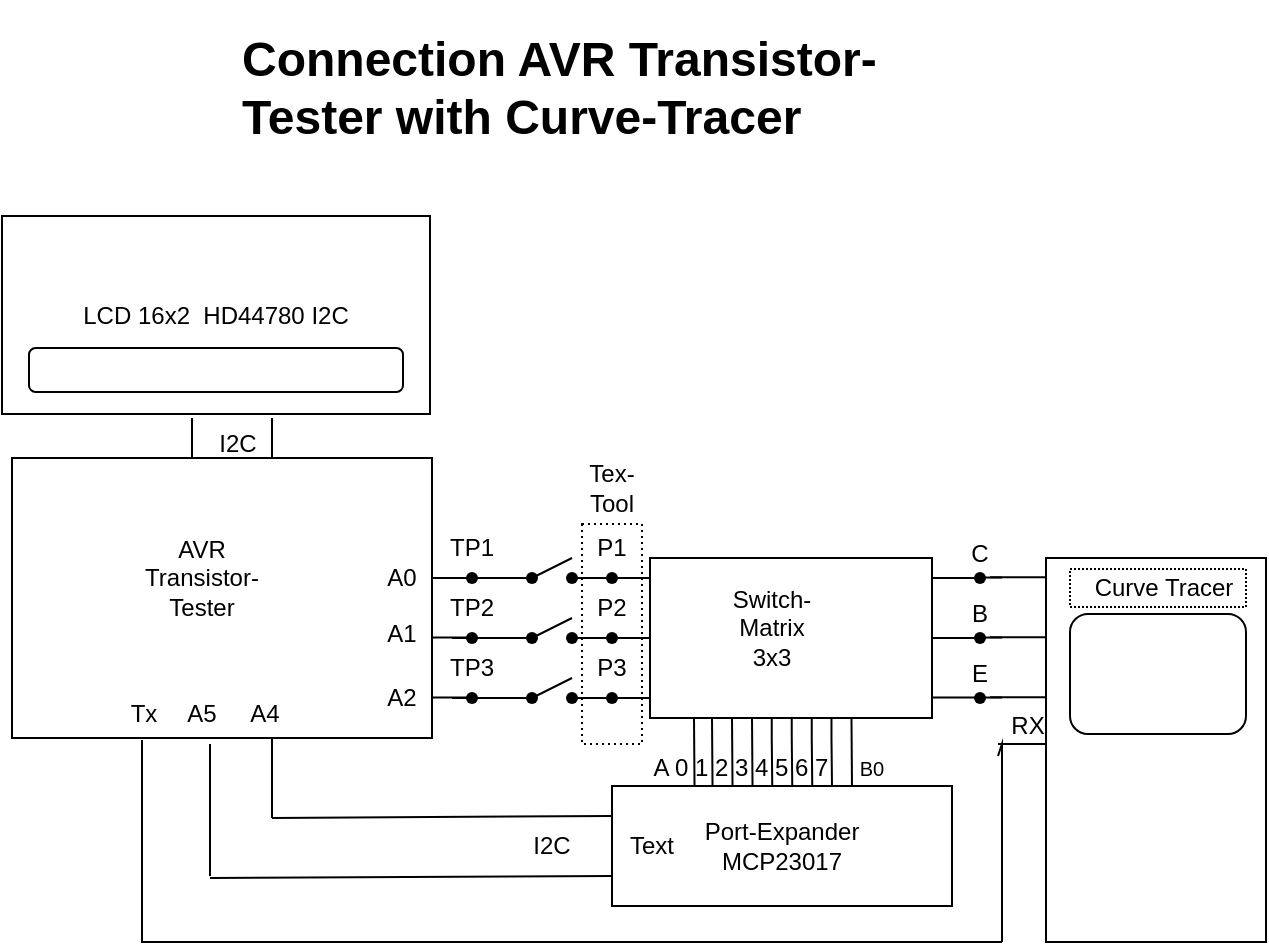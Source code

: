 <mxfile version="20.6.2" type="device"><diagram id="lI857SYCbkYitlPn69QK" name="Seite-1"><mxGraphModel dx="970" dy="1397" grid="1" gridSize="11" guides="1" tooltips="1" connect="1" arrows="1" fold="1" page="1" pageScale="1" pageWidth="1169" pageHeight="827" math="0" shadow="0"><root><mxCell id="0"/><mxCell id="1" parent="0"/><mxCell id="FvCCAjBmCnIEwX7vG4Xx-1" value="&lt;span style=&quot;white-space:pre&quot;&gt;&#9;&lt;/span&gt;" style="rounded=0;whiteSpace=wrap;html=1;" parent="1" vertex="1"><mxGeometry x="220" y="220" width="210" height="140" as="geometry"/></mxCell><mxCell id="FvCCAjBmCnIEwX7vG4Xx-7" value="" style="endArrow=none;html=1;rounded=0;startArrow=none;" parent="1" source="FvCCAjBmCnIEwX7vG4Xx-25" edge="1"><mxGeometry width="50" height="50" relative="1" as="geometry"><mxPoint x="440" y="280" as="sourcePoint"/><mxPoint x="480" y="280" as="targetPoint"/></mxGeometry></mxCell><mxCell id="FvCCAjBmCnIEwX7vG4Xx-8" value="" style="endArrow=none;html=1;rounded=0;startArrow=none;" parent="1" source="FvCCAjBmCnIEwX7vG4Xx-24" edge="1"><mxGeometry width="50" height="50" relative="1" as="geometry"><mxPoint x="440" y="310" as="sourcePoint"/><mxPoint x="480" y="310" as="targetPoint"/></mxGeometry></mxCell><mxCell id="FvCCAjBmCnIEwX7vG4Xx-9" value="" style="endArrow=none;html=1;rounded=0;startArrow=none;" parent="1" source="FvCCAjBmCnIEwX7vG4Xx-29" edge="1"><mxGeometry width="50" height="50" relative="1" as="geometry"><mxPoint x="440" y="340" as="sourcePoint"/><mxPoint x="480" y="340" as="targetPoint"/></mxGeometry></mxCell><mxCell id="FvCCAjBmCnIEwX7vG4Xx-10" value="" style="endArrow=none;html=1;rounded=0;" parent="1" edge="1"><mxGeometry width="50" height="50" relative="1" as="geometry"><mxPoint x="480" y="280" as="sourcePoint"/><mxPoint x="500" y="270" as="targetPoint"/></mxGeometry></mxCell><mxCell id="FvCCAjBmCnIEwX7vG4Xx-11" value="" style="endArrow=none;html=1;rounded=0;startArrow=none;" parent="1" source="FvCCAjBmCnIEwX7vG4Xx-17" edge="1"><mxGeometry width="50" height="50" relative="1" as="geometry"><mxPoint x="480" y="310" as="sourcePoint"/><mxPoint x="500" y="300" as="targetPoint"/></mxGeometry></mxCell><mxCell id="FvCCAjBmCnIEwX7vG4Xx-12" value="" style="endArrow=none;html=1;rounded=0;" parent="1" edge="1"><mxGeometry width="50" height="50" relative="1" as="geometry"><mxPoint x="480" y="340" as="sourcePoint"/><mxPoint x="500" y="330" as="targetPoint"/></mxGeometry></mxCell><mxCell id="FvCCAjBmCnIEwX7vG4Xx-13" value="" style="endArrow=none;html=1;rounded=0;startArrow=none;" parent="1" source="FvCCAjBmCnIEwX7vG4Xx-19" edge="1"><mxGeometry width="50" height="50" relative="1" as="geometry"><mxPoint x="500" y="280" as="sourcePoint"/><mxPoint x="540" y="280" as="targetPoint"/></mxGeometry></mxCell><mxCell id="FvCCAjBmCnIEwX7vG4Xx-14" value="" style="endArrow=none;html=1;rounded=0;startArrow=none;" parent="1" source="FvCCAjBmCnIEwX7vG4Xx-32" edge="1"><mxGeometry width="50" height="50" relative="1" as="geometry"><mxPoint x="500" y="310" as="sourcePoint"/><mxPoint x="540" y="310" as="targetPoint"/></mxGeometry></mxCell><mxCell id="FvCCAjBmCnIEwX7vG4Xx-15" value="" style="endArrow=none;html=1;rounded=0;" parent="1" edge="1"><mxGeometry width="50" height="50" relative="1" as="geometry"><mxPoint x="500" y="340" as="sourcePoint"/><mxPoint x="540" y="340" as="targetPoint"/></mxGeometry></mxCell><mxCell id="FvCCAjBmCnIEwX7vG4Xx-16" value="" style="shape=waypoint;sketch=0;fillStyle=solid;size=6;pointerEvents=1;points=[];fillColor=none;resizable=0;rotatable=0;perimeter=centerPerimeter;snapToPoint=1;" parent="1" vertex="1"><mxGeometry x="460" y="260" width="40" height="40" as="geometry"/></mxCell><mxCell id="FvCCAjBmCnIEwX7vG4Xx-17" value="" style="shape=waypoint;sketch=0;fillStyle=solid;size=6;pointerEvents=1;points=[];fillColor=none;resizable=0;rotatable=0;perimeter=centerPerimeter;snapToPoint=1;" parent="1" vertex="1"><mxGeometry x="460" y="290" width="40" height="40" as="geometry"/></mxCell><mxCell id="FvCCAjBmCnIEwX7vG4Xx-18" value="" style="endArrow=none;html=1;rounded=0;" parent="1" target="FvCCAjBmCnIEwX7vG4Xx-17" edge="1"><mxGeometry width="50" height="50" relative="1" as="geometry"><mxPoint x="480" y="310" as="sourcePoint"/><mxPoint x="500" y="300" as="targetPoint"/></mxGeometry></mxCell><mxCell id="FvCCAjBmCnIEwX7vG4Xx-20" value="" style="shape=waypoint;sketch=0;fillStyle=solid;size=6;pointerEvents=1;points=[];fillColor=none;resizable=0;rotatable=0;perimeter=centerPerimeter;snapToPoint=1;" parent="1" vertex="1"><mxGeometry x="460" y="320" width="40" height="40" as="geometry"/></mxCell><mxCell id="FvCCAjBmCnIEwX7vG4Xx-19" value="" style="shape=waypoint;sketch=0;fillStyle=solid;size=6;pointerEvents=1;points=[];fillColor=none;resizable=0;rotatable=0;perimeter=centerPerimeter;snapToPoint=1;" parent="1" vertex="1"><mxGeometry x="480" y="260" width="40" height="40" as="geometry"/></mxCell><mxCell id="FvCCAjBmCnIEwX7vG4Xx-21" value="" style="endArrow=none;html=1;rounded=0;" parent="1" target="FvCCAjBmCnIEwX7vG4Xx-19" edge="1"><mxGeometry width="50" height="50" relative="1" as="geometry"><mxPoint x="500" y="280" as="sourcePoint"/><mxPoint x="540" y="280" as="targetPoint"/></mxGeometry></mxCell><mxCell id="FvCCAjBmCnIEwX7vG4Xx-22" value="" style="shape=waypoint;sketch=0;fillStyle=solid;size=6;pointerEvents=1;points=[];fillColor=none;resizable=0;rotatable=0;perimeter=centerPerimeter;snapToPoint=1;" parent="1" vertex="1"><mxGeometry x="480" y="290" width="40" height="40" as="geometry"/></mxCell><mxCell id="FvCCAjBmCnIEwX7vG4Xx-23" value="" style="shape=waypoint;sketch=0;fillStyle=solid;size=6;pointerEvents=1;points=[];fillColor=none;resizable=0;rotatable=0;perimeter=centerPerimeter;snapToPoint=1;" parent="1" vertex="1"><mxGeometry x="480" y="320" width="40" height="40" as="geometry"/></mxCell><mxCell id="FvCCAjBmCnIEwX7vG4Xx-25" value="" style="shape=waypoint;sketch=0;fillStyle=solid;size=6;pointerEvents=1;points=[];fillColor=none;resizable=0;rotatable=0;perimeter=centerPerimeter;snapToPoint=1;" parent="1" vertex="1"><mxGeometry x="430" y="260" width="40" height="40" as="geometry"/></mxCell><mxCell id="FvCCAjBmCnIEwX7vG4Xx-26" value="" style="endArrow=none;html=1;rounded=0;" parent="1" target="FvCCAjBmCnIEwX7vG4Xx-25" edge="1"><mxGeometry width="50" height="50" relative="1" as="geometry"><mxPoint x="440" y="280" as="sourcePoint"/><mxPoint x="480" y="280" as="targetPoint"/></mxGeometry></mxCell><mxCell id="FvCCAjBmCnIEwX7vG4Xx-24" value="" style="shape=waypoint;sketch=0;fillStyle=solid;size=6;pointerEvents=1;points=[];fillColor=none;resizable=0;rotatable=0;perimeter=centerPerimeter;snapToPoint=1;" parent="1" vertex="1"><mxGeometry x="430" y="290" width="40" height="40" as="geometry"/></mxCell><mxCell id="FvCCAjBmCnIEwX7vG4Xx-27" value="" style="endArrow=none;html=1;rounded=0;" parent="1" target="FvCCAjBmCnIEwX7vG4Xx-24" edge="1"><mxGeometry width="50" height="50" relative="1" as="geometry"><mxPoint x="440" y="310" as="sourcePoint"/><mxPoint x="480" y="310" as="targetPoint"/></mxGeometry></mxCell><mxCell id="FvCCAjBmCnIEwX7vG4Xx-28" value="" style="shape=waypoint;sketch=0;fillStyle=solid;size=6;pointerEvents=1;points=[];fillColor=none;resizable=0;rotatable=0;perimeter=centerPerimeter;snapToPoint=1;" parent="1" vertex="1"><mxGeometry x="500" y="260" width="40" height="40" as="geometry"/></mxCell><mxCell id="FvCCAjBmCnIEwX7vG4Xx-29" value="" style="shape=waypoint;sketch=0;fillStyle=solid;size=6;pointerEvents=1;points=[];fillColor=none;resizable=0;rotatable=0;perimeter=centerPerimeter;snapToPoint=1;" parent="1" vertex="1"><mxGeometry x="430" y="320" width="40" height="40" as="geometry"/></mxCell><mxCell id="FvCCAjBmCnIEwX7vG4Xx-30" value="" style="endArrow=none;html=1;rounded=0;" parent="1" target="FvCCAjBmCnIEwX7vG4Xx-29" edge="1"><mxGeometry width="50" height="50" relative="1" as="geometry"><mxPoint x="440" y="340" as="sourcePoint"/><mxPoint x="480" y="340" as="targetPoint"/></mxGeometry></mxCell><mxCell id="FvCCAjBmCnIEwX7vG4Xx-31" value="" style="shape=waypoint;sketch=0;fillStyle=solid;size=6;pointerEvents=1;points=[];fillColor=none;resizable=0;rotatable=0;perimeter=centerPerimeter;snapToPoint=1;" parent="1" vertex="1"><mxGeometry x="500" y="320" width="40" height="40" as="geometry"/></mxCell><mxCell id="FvCCAjBmCnIEwX7vG4Xx-32" value="" style="shape=waypoint;sketch=0;fillStyle=solid;size=6;pointerEvents=1;points=[];fillColor=none;resizable=0;rotatable=0;perimeter=centerPerimeter;snapToPoint=1;" parent="1" vertex="1"><mxGeometry x="500" y="290" width="40" height="40" as="geometry"/></mxCell><mxCell id="FvCCAjBmCnIEwX7vG4Xx-33" value="" style="endArrow=none;html=1;rounded=0;" parent="1" target="FvCCAjBmCnIEwX7vG4Xx-32" edge="1"><mxGeometry width="50" height="50" relative="1" as="geometry"><mxPoint x="500" y="310" as="sourcePoint"/><mxPoint x="540" y="310" as="targetPoint"/></mxGeometry></mxCell><mxCell id="FvCCAjBmCnIEwX7vG4Xx-35" value="TP1" style="text;html=1;strokeColor=none;fillColor=none;align=center;verticalAlign=middle;whiteSpace=wrap;rounded=0;" parent="1" vertex="1"><mxGeometry x="420" y="250" width="60" height="30" as="geometry"/></mxCell><mxCell id="FvCCAjBmCnIEwX7vG4Xx-36" value="" style="endArrow=none;html=1;rounded=0;" parent="1" edge="1"><mxGeometry width="50" height="50" relative="1" as="geometry"><mxPoint x="430" y="280" as="sourcePoint"/><mxPoint x="450" y="280" as="targetPoint"/><Array as="points"><mxPoint x="440" y="280"/></Array></mxGeometry></mxCell><mxCell id="FvCCAjBmCnIEwX7vG4Xx-37" value="" style="endArrow=none;html=1;rounded=0;" parent="1" edge="1"><mxGeometry width="50" height="50" relative="1" as="geometry"><mxPoint x="430" y="309.76" as="sourcePoint"/><mxPoint x="450" y="309.76" as="targetPoint"/><Array as="points"/></mxGeometry></mxCell><mxCell id="FvCCAjBmCnIEwX7vG4Xx-38" value="" style="endArrow=none;html=1;rounded=0;" parent="1" edge="1"><mxGeometry width="50" height="50" relative="1" as="geometry"><mxPoint x="430" y="339.76" as="sourcePoint"/><mxPoint x="450" y="339.76" as="targetPoint"/><Array as="points"/></mxGeometry></mxCell><mxCell id="FvCCAjBmCnIEwX7vG4Xx-39" value="TP2" style="text;html=1;strokeColor=none;fillColor=none;align=center;verticalAlign=middle;whiteSpace=wrap;rounded=0;" parent="1" vertex="1"><mxGeometry x="420" y="280" width="60" height="30" as="geometry"/></mxCell><mxCell id="FvCCAjBmCnIEwX7vG4Xx-40" value="TP3" style="text;html=1;strokeColor=none;fillColor=none;align=center;verticalAlign=middle;whiteSpace=wrap;rounded=0;" parent="1" vertex="1"><mxGeometry x="420" y="310" width="60" height="30" as="geometry"/></mxCell><mxCell id="FvCCAjBmCnIEwX7vG4Xx-41" value="P1" style="text;html=1;strokeColor=none;fillColor=none;align=center;verticalAlign=middle;whiteSpace=wrap;rounded=0;" parent="1" vertex="1"><mxGeometry x="490" y="250" width="60" height="30" as="geometry"/></mxCell><mxCell id="FvCCAjBmCnIEwX7vG4Xx-42" value="P2" style="text;html=1;strokeColor=none;fillColor=none;align=center;verticalAlign=middle;whiteSpace=wrap;rounded=0;" parent="1" vertex="1"><mxGeometry x="490" y="280" width="60" height="30" as="geometry"/></mxCell><mxCell id="FvCCAjBmCnIEwX7vG4Xx-43" value="P3" style="text;html=1;strokeColor=none;fillColor=none;align=center;verticalAlign=middle;whiteSpace=wrap;rounded=0;" parent="1" vertex="1"><mxGeometry x="490" y="310" width="60" height="30" as="geometry"/></mxCell><mxCell id="FvCCAjBmCnIEwX7vG4Xx-44" value="" style="rounded=0;whiteSpace=wrap;html=1;" parent="1" vertex="1"><mxGeometry x="539" y="270" width="141" height="80" as="geometry"/></mxCell><mxCell id="FvCCAjBmCnIEwX7vG4Xx-45" value="Switch-&lt;br&gt;Matrix&lt;br&gt;3x3" style="text;html=1;strokeColor=none;fillColor=none;align=center;verticalAlign=middle;whiteSpace=wrap;rounded=0;" parent="1" vertex="1"><mxGeometry x="570" y="290" width="60" height="30" as="geometry"/></mxCell><mxCell id="FvCCAjBmCnIEwX7vG4Xx-46" value="AVR&lt;br&gt;Transistor-&lt;br&gt;Tester" style="text;html=1;strokeColor=none;fillColor=none;align=center;verticalAlign=middle;whiteSpace=wrap;rounded=0;" parent="1" vertex="1"><mxGeometry x="285" y="265" width="60" height="30" as="geometry"/></mxCell><mxCell id="FvCCAjBmCnIEwX7vG4Xx-47" value="LCD 16x2&amp;nbsp; HD44780 I2C&lt;br&gt;" style="rounded=0;whiteSpace=wrap;html=1;" parent="1" vertex="1"><mxGeometry x="215" y="99" width="214" height="99" as="geometry"/></mxCell><mxCell id="FvCCAjBmCnIEwX7vG4Xx-48" value="" style="endArrow=none;html=1;rounded=0;startArrow=none;" parent="1" edge="1"><mxGeometry width="50" height="50" relative="1" as="geometry"><mxPoint x="310" y="209" as="sourcePoint"/><mxPoint x="310" y="200" as="targetPoint"/><Array as="points"><mxPoint x="310" y="210"/></Array></mxGeometry></mxCell><mxCell id="FvCCAjBmCnIEwX7vG4Xx-49" value="" style="endArrow=none;html=1;rounded=0;" parent="1" edge="1"><mxGeometry width="50" height="50" relative="1" as="geometry"><mxPoint x="350" y="220" as="sourcePoint"/><mxPoint x="350" y="200" as="targetPoint"/><Array as="points"><mxPoint x="350" y="210"/></Array></mxGeometry></mxCell><mxCell id="FvCCAjBmCnIEwX7vG4Xx-50" value="I2C" style="text;html=1;strokeColor=none;fillColor=none;align=center;verticalAlign=middle;whiteSpace=wrap;rounded=0;" parent="1" vertex="1"><mxGeometry x="303" y="198" width="60" height="30" as="geometry"/></mxCell><mxCell id="FvCCAjBmCnIEwX7vG4Xx-51" value="Port-Expander&lt;br&gt;MCP23017" style="rounded=0;whiteSpace=wrap;html=1;" parent="1" vertex="1"><mxGeometry x="520" y="384" width="170" height="60" as="geometry"/></mxCell><mxCell id="FvCCAjBmCnIEwX7vG4Xx-52" value="Text" style="text;html=1;strokeColor=none;fillColor=none;align=center;verticalAlign=middle;whiteSpace=wrap;rounded=0;" parent="1" vertex="1"><mxGeometry x="510" y="399" width="60" height="30" as="geometry"/></mxCell><mxCell id="FvCCAjBmCnIEwX7vG4Xx-53" value="I2C" style="text;html=1;strokeColor=none;fillColor=none;align=center;verticalAlign=middle;whiteSpace=wrap;rounded=0;" parent="1" vertex="1"><mxGeometry x="460" y="399" width="60" height="30" as="geometry"/></mxCell><mxCell id="FvCCAjBmCnIEwX7vG4Xx-54" value="" style="endArrow=none;html=1;rounded=0;" parent="1" edge="1"><mxGeometry width="50" height="50" relative="1" as="geometry"><mxPoint x="520" y="429" as="sourcePoint"/><mxPoint x="319" y="430" as="targetPoint"/></mxGeometry></mxCell><mxCell id="FvCCAjBmCnIEwX7vG4Xx-55" value="" style="endArrow=none;html=1;rounded=0;" parent="1" edge="1"><mxGeometry width="50" height="50" relative="1" as="geometry"><mxPoint x="520" y="399" as="sourcePoint"/><mxPoint x="350" y="400" as="targetPoint"/></mxGeometry></mxCell><mxCell id="FvCCAjBmCnIEwX7vG4Xx-56" value="" style="endArrow=none;html=1;rounded=0;" parent="1" edge="1"><mxGeometry width="50" height="50" relative="1" as="geometry"><mxPoint x="319" y="429" as="sourcePoint"/><mxPoint x="319" y="363" as="targetPoint"/><Array as="points"><mxPoint x="319" y="396"/></Array></mxGeometry></mxCell><mxCell id="FvCCAjBmCnIEwX7vG4Xx-57" value="" style="endArrow=none;html=1;rounded=0;" parent="1" edge="1"><mxGeometry width="50" height="50" relative="1" as="geometry"><mxPoint x="350" y="400" as="sourcePoint"/><mxPoint x="350" y="360" as="targetPoint"/></mxGeometry></mxCell><mxCell id="FvCCAjBmCnIEwX7vG4Xx-59" value="" style="endArrow=none;html=1;rounded=0;entryX=0.141;entryY=1.001;entryDx=0;entryDy=0;entryPerimeter=0;" parent="1" edge="1"><mxGeometry width="50" height="50" relative="1" as="geometry"><mxPoint x="570.26" y="384" as="sourcePoint"/><mxPoint x="570" y="350.08" as="targetPoint"/><Array as="points"/></mxGeometry></mxCell><mxCell id="FvCCAjBmCnIEwX7vG4Xx-60" value="" style="endArrow=none;html=1;rounded=0;entryX=0.141;entryY=1.001;entryDx=0;entryDy=0;entryPerimeter=0;" parent="1" edge="1"><mxGeometry width="50" height="50" relative="1" as="geometry"><mxPoint x="580.26" y="384" as="sourcePoint"/><mxPoint x="580" y="350.08" as="targetPoint"/><Array as="points"/></mxGeometry></mxCell><mxCell id="FvCCAjBmCnIEwX7vG4Xx-61" value="" style="endArrow=none;html=1;rounded=0;entryX=0.141;entryY=1.001;entryDx=0;entryDy=0;entryPerimeter=0;" parent="1" edge="1"><mxGeometry width="50" height="50" relative="1" as="geometry"><mxPoint x="590.26" y="384" as="sourcePoint"/><mxPoint x="590" y="350.08" as="targetPoint"/><Array as="points"/></mxGeometry></mxCell><mxCell id="FvCCAjBmCnIEwX7vG4Xx-62" value="" style="endArrow=none;html=1;rounded=0;entryX=0.141;entryY=1.001;entryDx=0;entryDy=0;entryPerimeter=0;" parent="1" edge="1"><mxGeometry width="50" height="50" relative="1" as="geometry"><mxPoint x="600.13" y="384" as="sourcePoint"/><mxPoint x="599.87" y="350.08" as="targetPoint"/><Array as="points"><mxPoint x="599.87" y="360"/></Array></mxGeometry></mxCell><mxCell id="FvCCAjBmCnIEwX7vG4Xx-63" value="" style="endArrow=none;html=1;rounded=0;entryX=0.141;entryY=1.001;entryDx=0;entryDy=0;entryPerimeter=0;" parent="1" edge="1"><mxGeometry width="50" height="50" relative="1" as="geometry"><mxPoint x="610.13" y="383.92" as="sourcePoint"/><mxPoint x="609.87" y="350.0" as="targetPoint"/><Array as="points"><mxPoint x="609.87" y="359.92"/></Array></mxGeometry></mxCell><mxCell id="FvCCAjBmCnIEwX7vG4Xx-64" value="A 0 1 2 3 4 5 6 7" style="text;html=1;strokeColor=none;fillColor=none;align=center;verticalAlign=middle;whiteSpace=wrap;rounded=0;fontSize=12;" parent="1" vertex="1"><mxGeometry x="537" y="360" width="95" height="30" as="geometry"/></mxCell><mxCell id="FvCCAjBmCnIEwX7vG4Xx-65" value="" style="endArrow=none;html=1;rounded=0;entryX=0.141;entryY=1.001;entryDx=0;entryDy=0;entryPerimeter=0;" parent="1" edge="1"><mxGeometry width="50" height="50" relative="1" as="geometry"><mxPoint x="620.13" y="384.0" as="sourcePoint"/><mxPoint x="619.87" y="350.08" as="targetPoint"/><Array as="points"><mxPoint x="619.87" y="360"/></Array></mxGeometry></mxCell><mxCell id="FvCCAjBmCnIEwX7vG4Xx-66" value="B0" style="text;html=1;strokeColor=none;fillColor=none;align=center;verticalAlign=middle;whiteSpace=wrap;rounded=0;fontSize=10;" parent="1" vertex="1"><mxGeometry x="620" y="360" width="60" height="30" as="geometry"/></mxCell><mxCell id="FvCCAjBmCnIEwX7vG4Xx-67" value="" style="endArrow=none;html=1;rounded=0;entryX=0.141;entryY=1.001;entryDx=0;entryDy=0;entryPerimeter=0;" parent="1" edge="1"><mxGeometry width="50" height="50" relative="1" as="geometry"><mxPoint x="630" y="384" as="sourcePoint"/><mxPoint x="629.74" y="350.08" as="targetPoint"/><Array as="points"><mxPoint x="629.74" y="360"/></Array></mxGeometry></mxCell><mxCell id="FvCCAjBmCnIEwX7vG4Xx-68" value="" style="endArrow=none;html=1;rounded=0;entryX=0.141;entryY=1.001;entryDx=0;entryDy=0;entryPerimeter=0;" parent="1" edge="1"><mxGeometry width="50" height="50" relative="1" as="geometry"><mxPoint x="640.0" y="383.92" as="sourcePoint"/><mxPoint x="639.74" y="350.0" as="targetPoint"/><Array as="points"/></mxGeometry></mxCell><mxCell id="FvCCAjBmCnIEwX7vG4Xx-69" value="" style="endArrow=none;html=1;rounded=0;fontSize=12;" parent="1" edge="1"><mxGeometry width="50" height="50" relative="1" as="geometry"><mxPoint x="680" y="280" as="sourcePoint"/><mxPoint x="704" y="280" as="targetPoint"/></mxGeometry></mxCell><mxCell id="FvCCAjBmCnIEwX7vG4Xx-70" value="" style="rounded=0;whiteSpace=wrap;html=1;fontSize=12;strokeWidth=1;dashed=1;dashPattern=1 2;fillColor=none;" parent="1" vertex="1"><mxGeometry x="505" y="253" width="30" height="110" as="geometry"/></mxCell><mxCell id="FvCCAjBmCnIEwX7vG4Xx-71" value="Tex-&lt;br&gt;Tool" style="text;html=1;strokeColor=none;fillColor=none;align=center;verticalAlign=middle;whiteSpace=wrap;rounded=0;dashed=1;dashPattern=1 2;strokeWidth=1;fontSize=12;" parent="1" vertex="1"><mxGeometry x="490" y="220" width="60" height="30" as="geometry"/></mxCell><mxCell id="FvCCAjBmCnIEwX7vG4Xx-72" value="" style="endArrow=none;html=1;rounded=0;fontSize=12;startArrow=none;" parent="1" source="FvCCAjBmCnIEwX7vG4Xx-76" edge="1"><mxGeometry width="50" height="50" relative="1" as="geometry"><mxPoint x="680" y="310" as="sourcePoint"/><mxPoint x="704.0" y="310" as="targetPoint"/></mxGeometry></mxCell><mxCell id="FvCCAjBmCnIEwX7vG4Xx-73" value="" style="endArrow=none;html=1;rounded=0;fontSize=12;" parent="1" edge="1"><mxGeometry width="50" height="50" relative="1" as="geometry"><mxPoint x="680" y="339.77" as="sourcePoint"/><mxPoint x="704.0" y="339.77" as="targetPoint"/></mxGeometry></mxCell><mxCell id="FvCCAjBmCnIEwX7vG4Xx-74" value="" style="shape=waypoint;sketch=0;fillStyle=solid;size=6;pointerEvents=1;points=[];fillColor=none;resizable=0;rotatable=0;perimeter=centerPerimeter;snapToPoint=1;dashed=1;dashPattern=1 2;strokeWidth=1;fontSize=12;" parent="1" vertex="1"><mxGeometry x="684" y="260" width="40" height="40" as="geometry"/></mxCell><mxCell id="FvCCAjBmCnIEwX7vG4Xx-75" value="" style="shape=waypoint;sketch=0;fillStyle=solid;size=6;pointerEvents=1;points=[];fillColor=none;resizable=0;rotatable=0;perimeter=centerPerimeter;snapToPoint=1;dashed=1;dashPattern=1 2;strokeWidth=1;fontSize=12;" parent="1" vertex="1"><mxGeometry x="684" y="320" width="40" height="40" as="geometry"/></mxCell><mxCell id="FvCCAjBmCnIEwX7vG4Xx-76" value="" style="shape=waypoint;sketch=0;fillStyle=solid;size=6;pointerEvents=1;points=[];fillColor=none;resizable=0;rotatable=0;perimeter=centerPerimeter;snapToPoint=1;dashed=1;dashPattern=1 2;strokeWidth=1;fontSize=12;" parent="1" vertex="1"><mxGeometry x="684" y="290" width="40" height="40" as="geometry"/></mxCell><mxCell id="FvCCAjBmCnIEwX7vG4Xx-78" value="" style="endArrow=none;html=1;rounded=0;fontSize=12;" parent="1" target="FvCCAjBmCnIEwX7vG4Xx-76" edge="1"><mxGeometry width="50" height="50" relative="1" as="geometry"><mxPoint x="680.0" y="310" as="sourcePoint"/><mxPoint x="704" y="310" as="targetPoint"/></mxGeometry></mxCell><mxCell id="FvCCAjBmCnIEwX7vG4Xx-79" value="" style="endArrow=none;html=1;rounded=0;entryX=0.141;entryY=1.001;entryDx=0;entryDy=0;entryPerimeter=0;" parent="1" edge="1"><mxGeometry width="50" height="50" relative="1" as="geometry"><mxPoint x="561.26" y="383.92" as="sourcePoint"/><mxPoint x="561" y="350.0" as="targetPoint"/><Array as="points"/></mxGeometry></mxCell><mxCell id="FvCCAjBmCnIEwX7vG4Xx-98" value="C" style="text;html=1;strokeColor=none;fillColor=none;align=center;verticalAlign=middle;whiteSpace=wrap;rounded=0;strokeWidth=1;fontSize=12;" parent="1" vertex="1"><mxGeometry x="674" y="253" width="60" height="30" as="geometry"/></mxCell><mxCell id="FvCCAjBmCnIEwX7vG4Xx-99" value="B" style="text;html=1;strokeColor=none;fillColor=none;align=center;verticalAlign=middle;whiteSpace=wrap;rounded=0;strokeWidth=1;fontSize=12;" parent="1" vertex="1"><mxGeometry x="674" y="283" width="60" height="30" as="geometry"/></mxCell><mxCell id="FvCCAjBmCnIEwX7vG4Xx-100" value="E" style="text;html=1;strokeColor=none;fillColor=none;align=center;verticalAlign=middle;whiteSpace=wrap;rounded=0;strokeWidth=1;fontSize=12;" parent="1" vertex="1"><mxGeometry x="674" y="313" width="60" height="30" as="geometry"/></mxCell><mxCell id="FvCCAjBmCnIEwX7vG4Xx-103" value="" style="endArrow=none;html=1;rounded=0;fontSize=12;" parent="1" edge="1"><mxGeometry width="50" height="50" relative="1" as="geometry"><mxPoint x="704" y="279.77" as="sourcePoint"/><mxPoint x="715" y="279.77" as="targetPoint"/></mxGeometry></mxCell><mxCell id="FvCCAjBmCnIEwX7vG4Xx-104" value="" style="endArrow=none;html=1;rounded=0;fontSize=12;" parent="1" edge="1"><mxGeometry width="50" height="50" relative="1" as="geometry"><mxPoint x="704" y="309.77" as="sourcePoint"/><mxPoint x="715" y="309.77" as="targetPoint"/></mxGeometry></mxCell><mxCell id="FvCCAjBmCnIEwX7vG4Xx-105" value="" style="endArrow=none;html=1;rounded=0;fontSize=12;" parent="1" edge="1"><mxGeometry width="50" height="50" relative="1" as="geometry"><mxPoint x="704.0" y="339.77" as="sourcePoint"/><mxPoint x="715.0" y="339.77" as="targetPoint"/><Array as="points"><mxPoint x="715" y="339.77"/></Array></mxGeometry></mxCell><mxCell id="FvCCAjBmCnIEwX7vG4Xx-106" value="" style="rounded=1;whiteSpace=wrap;html=1;strokeWidth=1;fontSize=12;fillColor=none;labelPosition=left;verticalLabelPosition=top;align=right;verticalAlign=bottom;" parent="1" vertex="1"><mxGeometry x="749" y="298" width="88" height="60" as="geometry"/></mxCell><mxCell id="FvCCAjBmCnIEwX7vG4Xx-109" value="" style="rounded=0;whiteSpace=wrap;html=1;strokeWidth=1;fontSize=12;fillColor=none;" parent="1" vertex="1"><mxGeometry x="737" y="270" width="110" height="192" as="geometry"/></mxCell><mxCell id="FvCCAjBmCnIEwX7vG4Xx-110" value="" style="rounded=0;whiteSpace=wrap;html=1;strokeWidth=1;fontSize=12;fillColor=none;dashed=1;dashPattern=1 1;" parent="1" vertex="1"><mxGeometry x="749" y="275.5" width="88" height="19" as="geometry"/></mxCell><mxCell id="FvCCAjBmCnIEwX7vG4Xx-111" value="Curve Tracer" style="text;html=1;strokeColor=none;fillColor=none;align=center;verticalAlign=middle;whiteSpace=wrap;rounded=0;dashed=1;dashPattern=1 1;strokeWidth=1;fontSize=12;" parent="1" vertex="1"><mxGeometry x="749" y="270" width="94" height="30" as="geometry"/></mxCell><mxCell id="FvCCAjBmCnIEwX7vG4Xx-112" value="" style="endArrow=none;html=1;rounded=0;fontSize=12;" parent="1" edge="1"><mxGeometry width="50" height="50" relative="1" as="geometry"><mxPoint x="709" y="279.67" as="sourcePoint"/><mxPoint x="737" y="279.67" as="targetPoint"/><Array as="points"><mxPoint x="720" y="279.67"/></Array></mxGeometry></mxCell><mxCell id="FvCCAjBmCnIEwX7vG4Xx-113" value="" style="endArrow=none;html=1;rounded=0;fontSize=12;" parent="1" edge="1"><mxGeometry width="50" height="50" relative="1" as="geometry"><mxPoint x="709" y="309.67" as="sourcePoint"/><mxPoint x="737" y="309.67" as="targetPoint"/><Array as="points"><mxPoint x="720" y="309.67"/></Array></mxGeometry></mxCell><mxCell id="FvCCAjBmCnIEwX7vG4Xx-114" value="" style="endArrow=none;html=1;rounded=0;fontSize=12;" parent="1" edge="1"><mxGeometry width="50" height="50" relative="1" as="geometry"><mxPoint x="709" y="339.67" as="sourcePoint"/><mxPoint x="737" y="339.67" as="targetPoint"/><Array as="points"><mxPoint x="720" y="339.67"/></Array></mxGeometry></mxCell><mxCell id="FvCCAjBmCnIEwX7vG4Xx-115" value="" style="endArrow=none;html=1;rounded=0;fontSize=12;" parent="1" edge="1"><mxGeometry width="50" height="50" relative="1" as="geometry"><mxPoint x="713" y="363" as="sourcePoint"/><mxPoint x="737.0" y="363" as="targetPoint"/></mxGeometry></mxCell><mxCell id="FvCCAjBmCnIEwX7vG4Xx-117" value="RX" style="text;html=1;strokeColor=none;fillColor=none;align=center;verticalAlign=middle;whiteSpace=wrap;rounded=0;dashed=1;dashPattern=1 1;strokeWidth=1;fontSize=12;" parent="1" vertex="1"><mxGeometry x="698" y="339" width="60" height="30" as="geometry"/></mxCell><mxCell id="FvCCAjBmCnIEwX7vG4Xx-118" value="&lt;h1&gt;Connection AVR Transistor-Tester with Curve-Tracer&lt;/h1&gt;&lt;div&gt;&lt;br&gt;&lt;/div&gt;" style="text;html=1;strokeColor=none;fillColor=none;spacing=5;spacingTop=-20;whiteSpace=wrap;overflow=hidden;rounded=0;dashed=1;dashPattern=1 1;strokeWidth=1;fontSize=12;" parent="1" vertex="1"><mxGeometry x="330" y="1" width="330" height="120" as="geometry"/></mxCell><mxCell id="TyWqNIqs3o70OtuPY34Z-2" value="" style="endArrow=none;html=1;rounded=0;" edge="1" parent="1"><mxGeometry width="50" height="50" relative="1" as="geometry"><mxPoint x="715" y="462" as="sourcePoint"/><mxPoint x="285" y="361" as="targetPoint"/><Array as="points"><mxPoint x="285" y="462"/></Array></mxGeometry></mxCell><mxCell id="TyWqNIqs3o70OtuPY34Z-3" value="" style="endArrow=none;html=1;rounded=0;entryX=0.25;entryY=1;entryDx=0;entryDy=0;" edge="1" parent="1" target="FvCCAjBmCnIEwX7vG4Xx-117"><mxGeometry width="50" height="50" relative="1" as="geometry"><mxPoint x="715" y="462" as="sourcePoint"/><mxPoint x="726" y="495" as="targetPoint"/><Array as="points"><mxPoint x="715" y="429"/><mxPoint x="715" y="363"/></Array></mxGeometry></mxCell><mxCell id="TyWqNIqs3o70OtuPY34Z-5" value="A5" style="text;html=1;strokeColor=none;fillColor=none;align=center;verticalAlign=middle;whiteSpace=wrap;rounded=0;" vertex="1" parent="1"><mxGeometry x="285" y="333" width="60" height="30" as="geometry"/></mxCell><mxCell id="TyWqNIqs3o70OtuPY34Z-6" value="A4" style="text;html=1;strokeColor=none;fillColor=none;align=center;verticalAlign=middle;whiteSpace=wrap;rounded=0;" vertex="1" parent="1"><mxGeometry x="330" y="333" width="33" height="30" as="geometry"/></mxCell><mxCell id="TyWqNIqs3o70OtuPY34Z-7" value="Tx" style="text;html=1;strokeColor=none;fillColor=none;align=center;verticalAlign=middle;whiteSpace=wrap;rounded=0;" vertex="1" parent="1"><mxGeometry x="264" y="333" width="44" height="30" as="geometry"/></mxCell><mxCell id="TyWqNIqs3o70OtuPY34Z-11" value="A0" style="text;html=1;strokeColor=none;fillColor=none;align=center;verticalAlign=middle;whiteSpace=wrap;rounded=0;" vertex="1" parent="1"><mxGeometry x="385" y="265" width="60" height="30" as="geometry"/></mxCell><mxCell id="TyWqNIqs3o70OtuPY34Z-12" value="A1" style="text;html=1;strokeColor=none;fillColor=none;align=center;verticalAlign=middle;whiteSpace=wrap;rounded=0;" vertex="1" parent="1"><mxGeometry x="385" y="293" width="60" height="30" as="geometry"/></mxCell><mxCell id="TyWqNIqs3o70OtuPY34Z-13" value="A2" style="text;html=1;strokeColor=none;fillColor=none;align=center;verticalAlign=middle;whiteSpace=wrap;rounded=0;" vertex="1" parent="1"><mxGeometry x="385" y="325" width="60" height="30" as="geometry"/></mxCell><mxCell id="TyWqNIqs3o70OtuPY34Z-14" value="" style="rounded=1;whiteSpace=wrap;html=1;" vertex="1" parent="1"><mxGeometry x="228.5" y="165" width="187" height="22" as="geometry"/></mxCell><mxCell id="TyWqNIqs3o70OtuPY34Z-16" value="" style="endArrow=none;html=1;rounded=0;" edge="1" parent="1"><mxGeometry width="50" height="50" relative="1" as="geometry"><mxPoint x="310" y="220" as="sourcePoint"/><mxPoint x="310" y="209" as="targetPoint"/><Array as="points"/></mxGeometry></mxCell></root></mxGraphModel></diagram></mxfile>